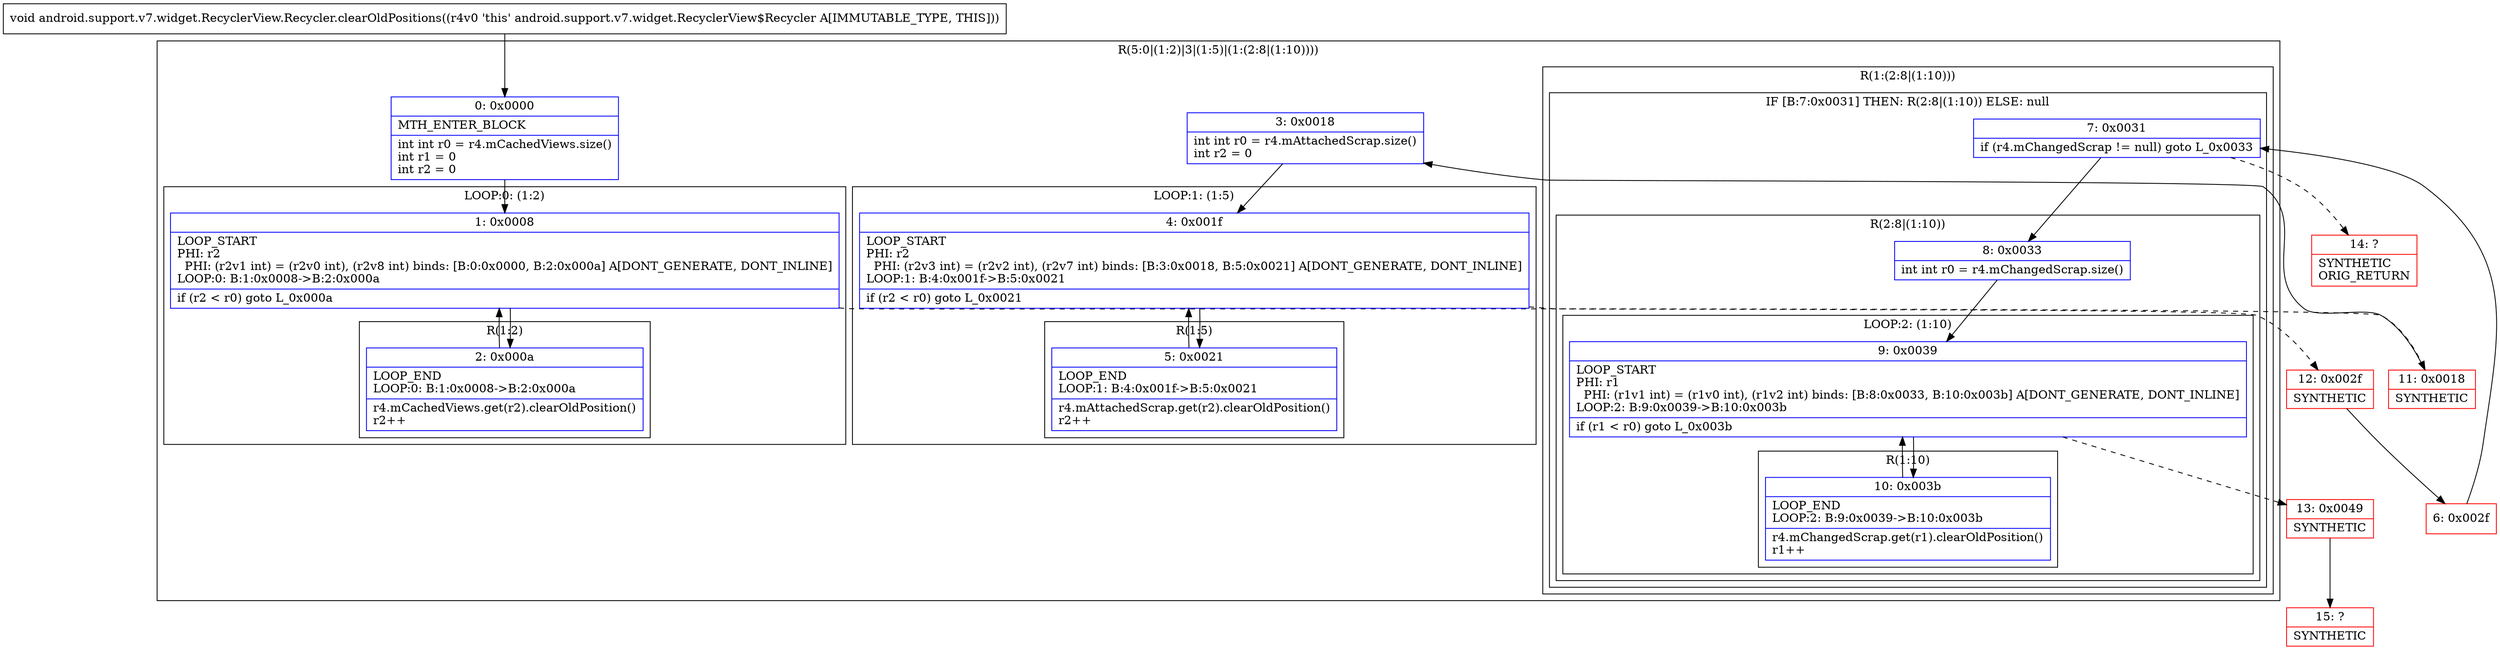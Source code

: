 digraph "CFG forandroid.support.v7.widget.RecyclerView.Recycler.clearOldPositions()V" {
subgraph cluster_Region_180252207 {
label = "R(5:0|(1:2)|3|(1:5)|(1:(2:8|(1:10))))";
node [shape=record,color=blue];
Node_0 [shape=record,label="{0\:\ 0x0000|MTH_ENTER_BLOCK\l|int int r0 = r4.mCachedViews.size()\lint r1 = 0\lint r2 = 0\l}"];
subgraph cluster_LoopRegion_1029316815 {
label = "LOOP:0: (1:2)";
node [shape=record,color=blue];
Node_1 [shape=record,label="{1\:\ 0x0008|LOOP_START\lPHI: r2 \l  PHI: (r2v1 int) = (r2v0 int), (r2v8 int) binds: [B:0:0x0000, B:2:0x000a] A[DONT_GENERATE, DONT_INLINE]\lLOOP:0: B:1:0x0008\-\>B:2:0x000a\l|if (r2 \< r0) goto L_0x000a\l}"];
subgraph cluster_Region_1866609272 {
label = "R(1:2)";
node [shape=record,color=blue];
Node_2 [shape=record,label="{2\:\ 0x000a|LOOP_END\lLOOP:0: B:1:0x0008\-\>B:2:0x000a\l|r4.mCachedViews.get(r2).clearOldPosition()\lr2++\l}"];
}
}
Node_3 [shape=record,label="{3\:\ 0x0018|int int r0 = r4.mAttachedScrap.size()\lint r2 = 0\l}"];
subgraph cluster_LoopRegion_57817863 {
label = "LOOP:1: (1:5)";
node [shape=record,color=blue];
Node_4 [shape=record,label="{4\:\ 0x001f|LOOP_START\lPHI: r2 \l  PHI: (r2v3 int) = (r2v2 int), (r2v7 int) binds: [B:3:0x0018, B:5:0x0021] A[DONT_GENERATE, DONT_INLINE]\lLOOP:1: B:4:0x001f\-\>B:5:0x0021\l|if (r2 \< r0) goto L_0x0021\l}"];
subgraph cluster_Region_375279206 {
label = "R(1:5)";
node [shape=record,color=blue];
Node_5 [shape=record,label="{5\:\ 0x0021|LOOP_END\lLOOP:1: B:4:0x001f\-\>B:5:0x0021\l|r4.mAttachedScrap.get(r2).clearOldPosition()\lr2++\l}"];
}
}
subgraph cluster_Region_132836760 {
label = "R(1:(2:8|(1:10)))";
node [shape=record,color=blue];
subgraph cluster_IfRegion_1046401707 {
label = "IF [B:7:0x0031] THEN: R(2:8|(1:10)) ELSE: null";
node [shape=record,color=blue];
Node_7 [shape=record,label="{7\:\ 0x0031|if (r4.mChangedScrap != null) goto L_0x0033\l}"];
subgraph cluster_Region_660075811 {
label = "R(2:8|(1:10))";
node [shape=record,color=blue];
Node_8 [shape=record,label="{8\:\ 0x0033|int int r0 = r4.mChangedScrap.size()\l}"];
subgraph cluster_LoopRegion_1797248195 {
label = "LOOP:2: (1:10)";
node [shape=record,color=blue];
Node_9 [shape=record,label="{9\:\ 0x0039|LOOP_START\lPHI: r1 \l  PHI: (r1v1 int) = (r1v0 int), (r1v2 int) binds: [B:8:0x0033, B:10:0x003b] A[DONT_GENERATE, DONT_INLINE]\lLOOP:2: B:9:0x0039\-\>B:10:0x003b\l|if (r1 \< r0) goto L_0x003b\l}"];
subgraph cluster_Region_385149343 {
label = "R(1:10)";
node [shape=record,color=blue];
Node_10 [shape=record,label="{10\:\ 0x003b|LOOP_END\lLOOP:2: B:9:0x0039\-\>B:10:0x003b\l|r4.mChangedScrap.get(r1).clearOldPosition()\lr1++\l}"];
}
}
}
}
}
}
Node_6 [shape=record,color=red,label="{6\:\ 0x002f}"];
Node_11 [shape=record,color=red,label="{11\:\ 0x0018|SYNTHETIC\l}"];
Node_12 [shape=record,color=red,label="{12\:\ 0x002f|SYNTHETIC\l}"];
Node_13 [shape=record,color=red,label="{13\:\ 0x0049|SYNTHETIC\l}"];
Node_14 [shape=record,color=red,label="{14\:\ ?|SYNTHETIC\lORIG_RETURN\l}"];
Node_15 [shape=record,color=red,label="{15\:\ ?|SYNTHETIC\l}"];
MethodNode[shape=record,label="{void android.support.v7.widget.RecyclerView.Recycler.clearOldPositions((r4v0 'this' android.support.v7.widget.RecyclerView$Recycler A[IMMUTABLE_TYPE, THIS])) }"];
MethodNode -> Node_0;
Node_0 -> Node_1;
Node_1 -> Node_2;
Node_1 -> Node_11[style=dashed];
Node_2 -> Node_1;
Node_3 -> Node_4;
Node_4 -> Node_5;
Node_4 -> Node_12[style=dashed];
Node_5 -> Node_4;
Node_7 -> Node_8;
Node_7 -> Node_14[style=dashed];
Node_8 -> Node_9;
Node_9 -> Node_10;
Node_9 -> Node_13[style=dashed];
Node_10 -> Node_9;
Node_6 -> Node_7;
Node_11 -> Node_3;
Node_12 -> Node_6;
Node_13 -> Node_15;
}

